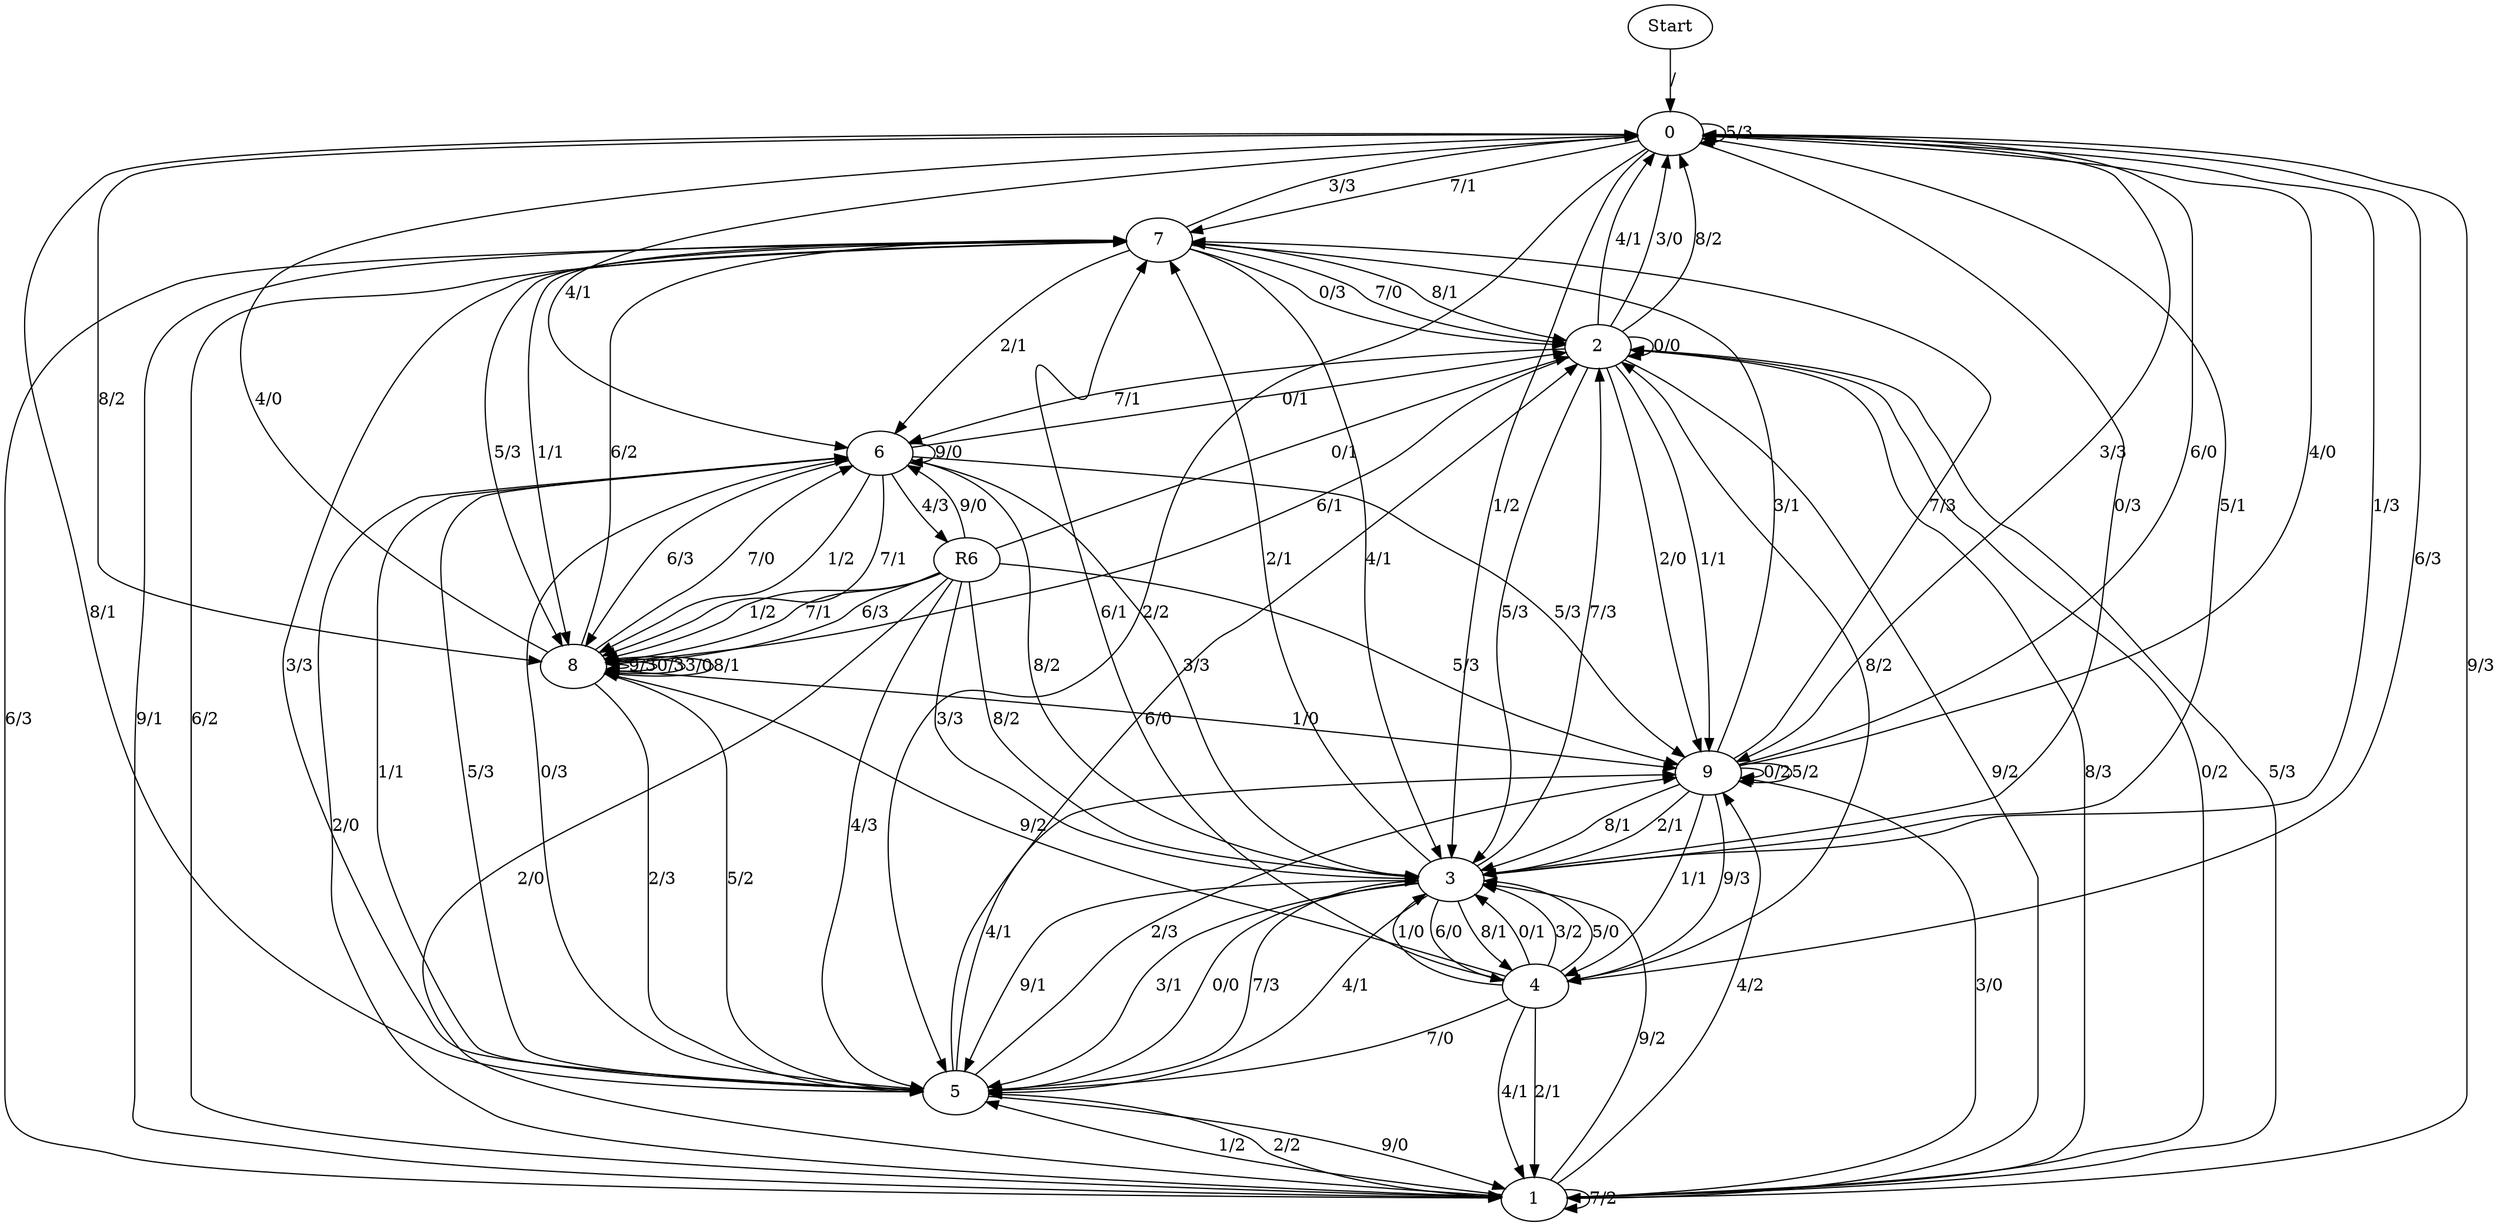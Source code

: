 digraph {
	Start -> 0 [label="/"]
	0 -> 7 [label="7/1"]
	0 -> 8 [label="8/2"]
	0 -> 4 [label="6/3"]
	0 -> 5 [label="2/2"]
	0 -> 0 [label="5/3"]
	0 -> 9 [label="3/3"]
	0 -> 3 [label="1/2"]
	0 -> 1 [label="9/3"]
	0 -> 3 [label="0/3"]
	0 -> 6 [label="4/1"]
	5 -> 9 [label="4/1"]
	5 -> 9 [label="2/3"]
	5 -> 7 [label="3/3"]
	5 -> 0 [label="8/1"]
	5 -> 1 [label="9/0"]
	5 -> 2 [label="6/0"]
	5 -> 6 [label="1/1"]
	5 -> 6 [label="5/3"]
	5 -> 3 [label="7/3"]
	5 -> 6 [label="0/3"]
	1 -> 9 [label="4/2"]
	1 -> 2 [label="8/3"]
	1 -> 2 [label="0/2"]
	1 -> 2 [label="5/3"]
	1 -> 1 [label="7/2"]
	1 -> 9 [label="3/0"]
	1 -> 5 [label="1/2"]
	1 -> 7 [label="6/2"]
	1 -> 3 [label="9/2"]
	1 -> 5 [label="2/2"]
	7 -> 8 [label="1/1"]
	7 -> 3 [label="4/1"]
	7 -> 0 [label="3/3"]
	7 -> 8 [label="5/3"]
	7 -> 6 [label="2/1"]
	7 -> 1 [label="6/3"]
	7 -> 2 [label="0/3"]
	7 -> 2 [label="7/0"]
	7 -> 1 [label="9/1"]
	7 -> 2 [label="8/1"]
	2 -> 9 [label="2/0"]
	2 -> 0 [label="4/1"]
	2 -> 1 [label="9/2"]
	2 -> 8 [label="6/1"]
	2 -> 9 [label="1/1"]
	2 -> 0 [label="3/0"]
	2 -> 0 [label="8/2"]
	2 -> 2 [label="0/0"]
	2 -> 3 [label="5/3"]
	2 -> 6 [label="7/1"]
	8 -> 8 [label="9/3"]
	8 -> 5 [label="2/3"]
	8 -> 5 [label="5/2"]
	8 -> 8 [label="0/3"]
	8 -> 8 [label="3/0"]
	8 -> 6 [label="7/0"]
	8 -> 9 [label="1/0"]
	8 -> 0 [label="4/0"]
	8 -> 8 [label="8/1"]
	8 -> 7 [label="6/2"]
	6 -> 1 [label="2/0"]
	6 -> 6 [label="9/0"]
	6 -> 3 [label="8/2"]
	6 -> 9 [label="5/3"]
	6 -> R6 [label="4/3"]
	6 -> 8 [label="6/3"]
	6 -> 2 [label="0/1"]
	6 -> 3 [label="3/3"]
	6 -> 8 [label="1/2"]
	6 -> 8 [label="7/1"]
	R6 -> 8 [label="1/2"]
	R6 -> 1 [label="2/0"]
	R6 -> 8 [label="7/1"]
	R6 -> 6 [label="9/0"]
	R6 -> 3 [label="3/3"]
	R6 -> 2 [label="0/1"]
	R6 -> 9 [label="5/3"]
	R6 -> 5 [label="4/3"]
	R6 -> 8 [label="6/3"]
	R6 -> 3 [label="8/2"]
	3 -> 5 [label="0/0"]
	3 -> 0 [label="5/1"]
	3 -> 5 [label="4/1"]
	3 -> 7 [label="2/1"]
	3 -> 4 [label="8/1"]
	3 -> 5 [label="9/1"]
	3 -> 4 [label="6/0"]
	3 -> 2 [label="7/3"]
	3 -> 0 [label="1/3"]
	3 -> 5 [label="3/1"]
	9 -> 3 [label="8/1"]
	9 -> 4 [label="1/1"]
	9 -> 4 [label="9/3"]
	9 -> 3 [label="2/1"]
	9 -> 9 [label="0/2"]
	9 -> 0 [label="6/0"]
	9 -> 0 [label="4/0"]
	9 -> 7 [label="7/3"]
	9 -> 9 [label="5/2"]
	9 -> 7 [label="3/1"]
	4 -> 1 [label="2/1"]
	4 -> 5 [label="7/0"]
	4 -> 3 [label="0/1"]
	4 -> 3 [label="3/2"]
	4 -> 3 [label="5/0"]
	4 -> 8 [label="9/2"]
	4 -> 2 [label="8/2"]
	4 -> 3 [label="1/0"]
	4 -> 7 [label="6/1"]
	4 -> 1 [label="4/1"]
}